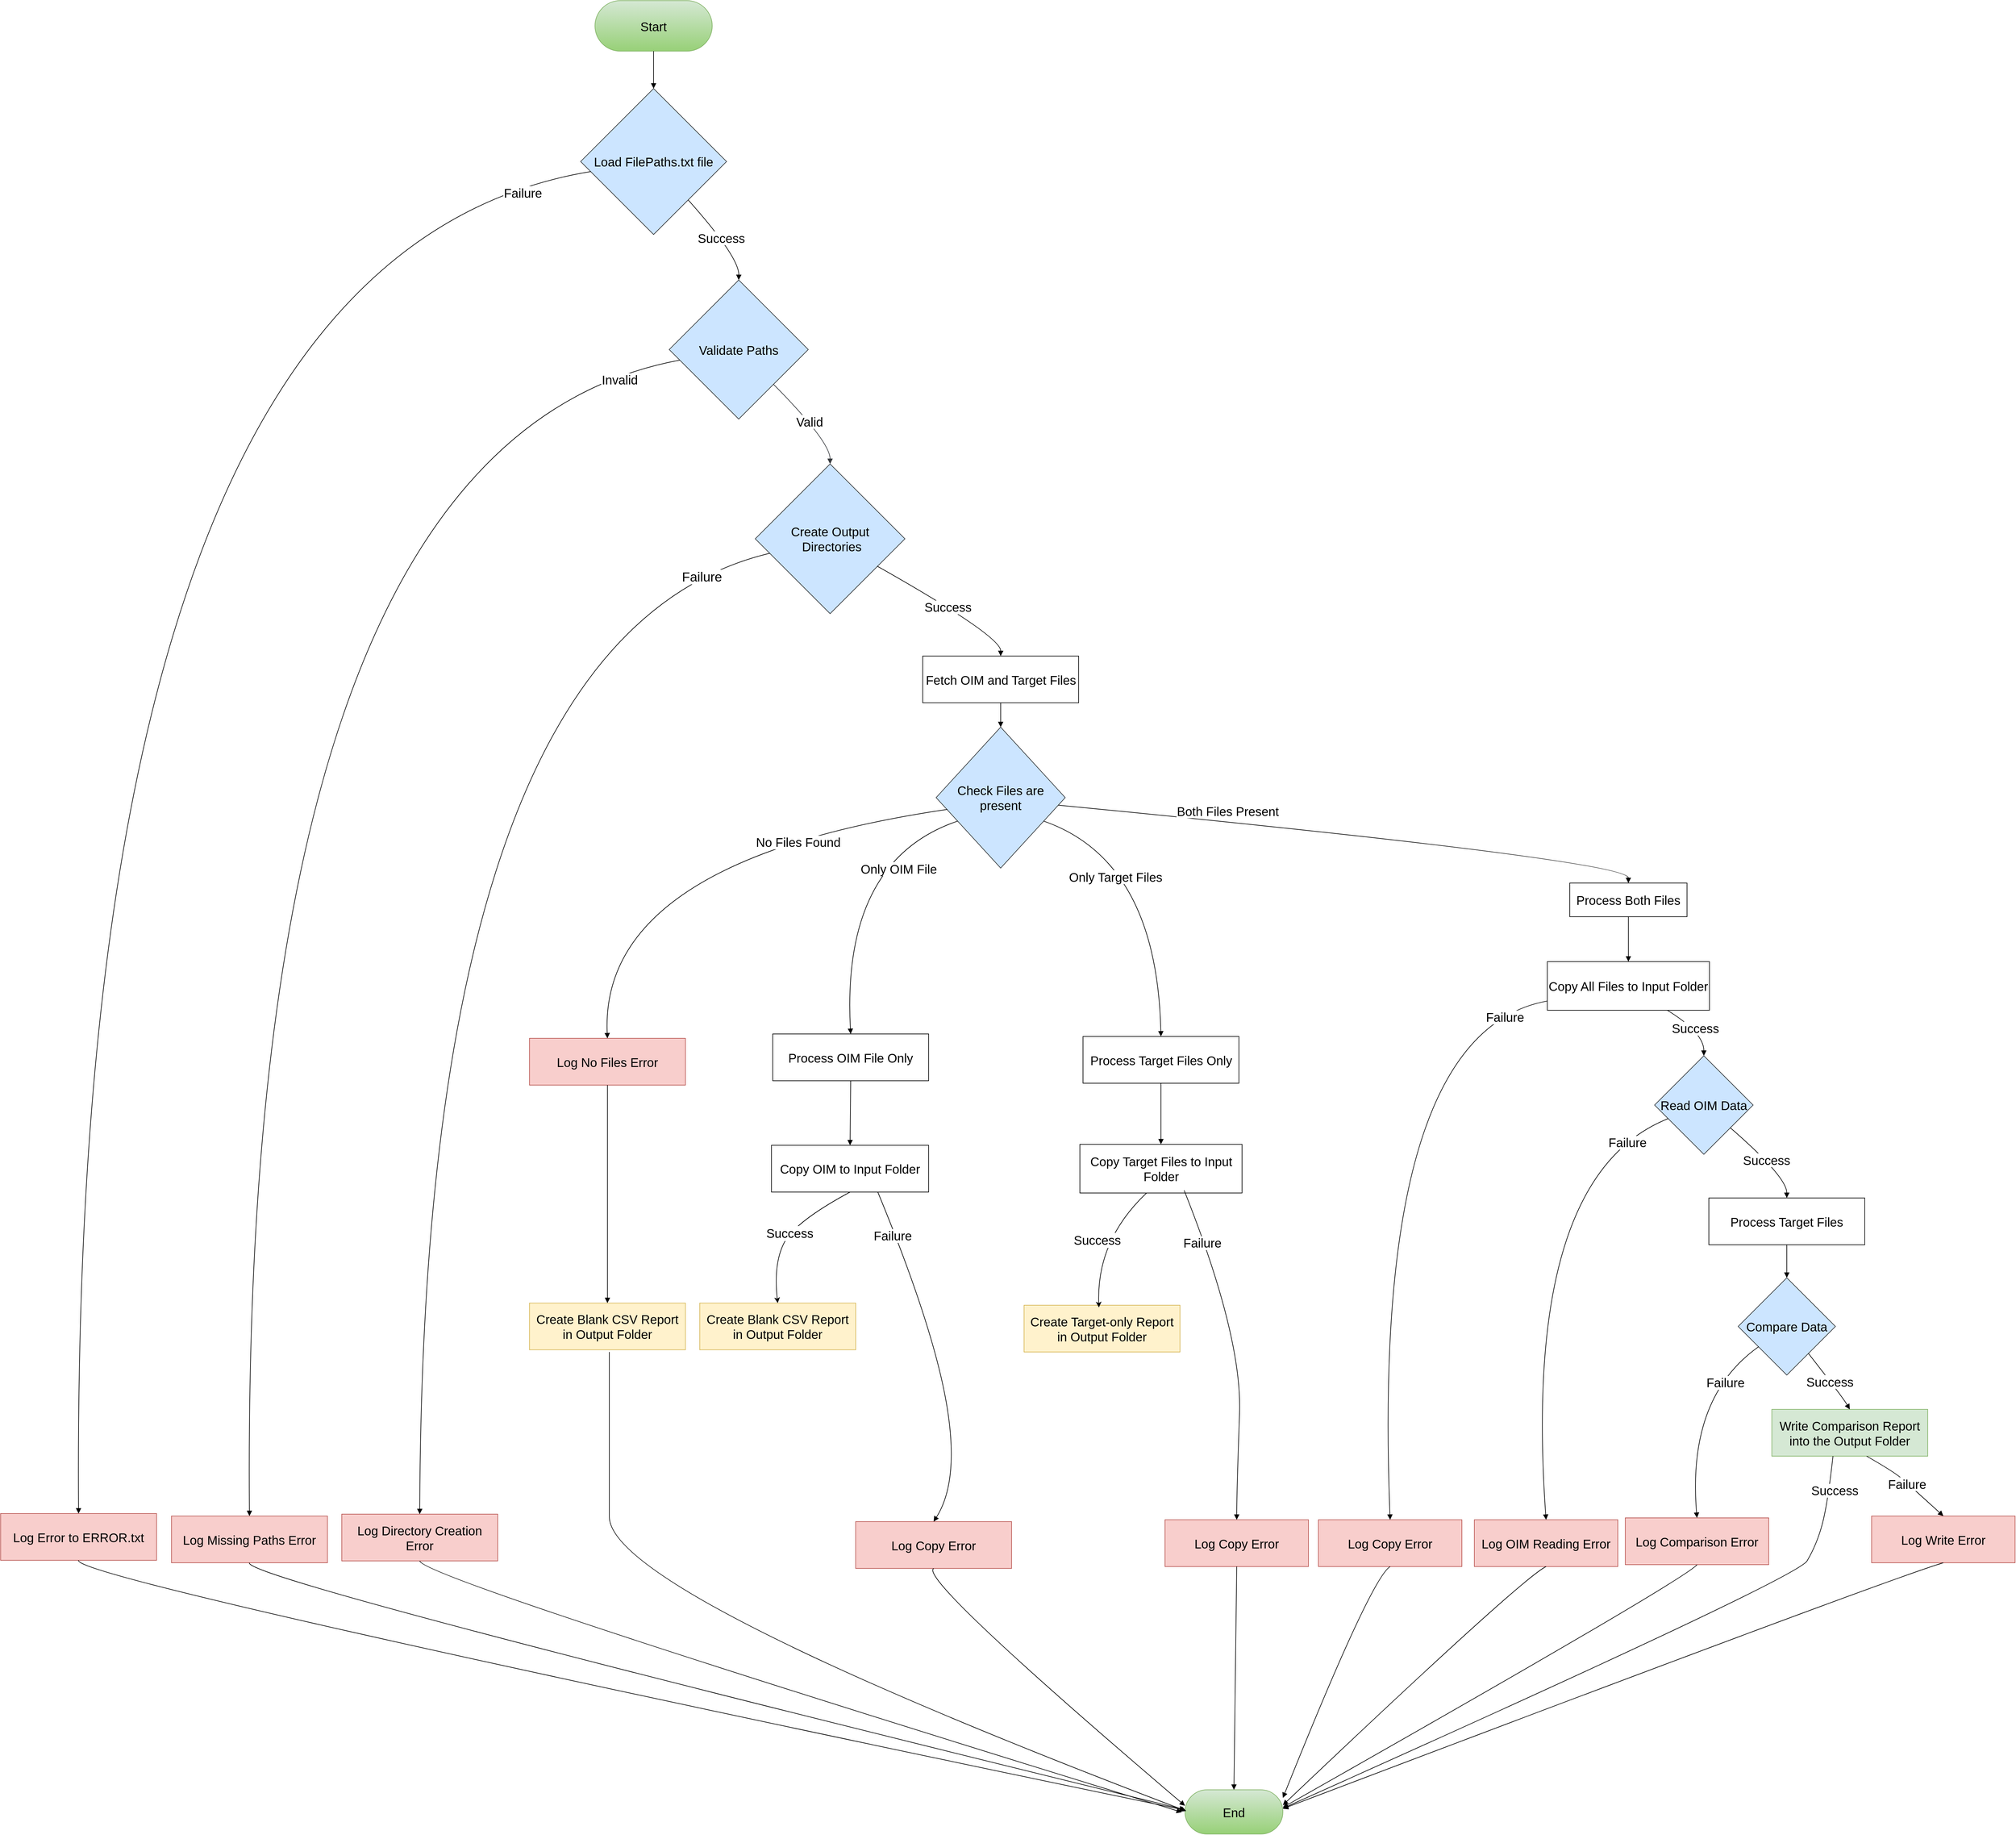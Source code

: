 <mxfile version="26.0.14">
  <diagram name="Page-1" id="F13Jd97T5v3C7AuD_D76">
    <mxGraphModel dx="3225" dy="1793" grid="0" gridSize="10" guides="1" tooltips="1" connect="1" arrows="1" fold="1" page="0" pageScale="1" pageWidth="827" pageHeight="1169" math="0" shadow="0">
      <root>
        <mxCell id="0" />
        <mxCell id="1" parent="0" />
        <mxCell id="seMniXO0PVON4g9_i5uN-2" value="Start" style="rounded=1;whiteSpace=wrap;arcSize=50;strokeWidth=1;fontSize=20;fillColor=#d5e8d4;gradientColor=#97d077;strokeColor=#82b366;" vertex="1" parent="1">
          <mxGeometry x="973" y="-32" width="188" height="81" as="geometry" />
        </mxCell>
        <mxCell id="seMniXO0PVON4g9_i5uN-3" value="Load FilePaths.txt file" style="rhombus;strokeWidth=1;whiteSpace=wrap;fontSize=20;fillColor=#cce5ff;strokeColor=#36393d;" vertex="1" parent="1">
          <mxGeometry x="950" y="109" width="234" height="234" as="geometry" />
        </mxCell>
        <mxCell id="seMniXO0PVON4g9_i5uN-4" value="Validate Paths" style="rhombus;strokeWidth=1;whiteSpace=wrap;fontSize=20;fillColor=#cce5ff;strokeColor=#36393d;" vertex="1" parent="1">
          <mxGeometry x="1092" y="416" width="223" height="223" as="geometry" />
        </mxCell>
        <mxCell id="seMniXO0PVON4g9_i5uN-5" value="Log Error to ERROR.txt" style="whiteSpace=wrap;strokeWidth=1;fontSize=20;fillColor=#f8cecc;strokeColor=#b85450;" vertex="1" parent="1">
          <mxGeometry x="20" y="2394" width="250" height="75" as="geometry" />
        </mxCell>
        <mxCell id="seMniXO0PVON4g9_i5uN-6" value="End" style="rounded=1;whiteSpace=wrap;arcSize=50;strokeWidth=1;fontSize=20;fillColor=#d5e8d4;gradientColor=#97d077;strokeColor=#82b366;" vertex="1" parent="1">
          <mxGeometry x="1919" y="2837" width="157" height="71" as="geometry" />
        </mxCell>
        <mxCell id="seMniXO0PVON4g9_i5uN-7" value="Create Output&#xa; Directories" style="rhombus;strokeWidth=1;whiteSpace=wrap;fontSize=20;fillColor=#cce5ff;strokeColor=#36393d;" vertex="1" parent="1">
          <mxGeometry x="1230" y="711" width="240" height="240" as="geometry" />
        </mxCell>
        <mxCell id="seMniXO0PVON4g9_i5uN-8" value="Log Missing Paths Error" style="whiteSpace=wrap;strokeWidth=1;fontSize=20;fillColor=#f8cecc;strokeColor=#b85450;" vertex="1" parent="1">
          <mxGeometry x="294" y="2398" width="250" height="75" as="geometry" />
        </mxCell>
        <mxCell id="seMniXO0PVON4g9_i5uN-9" value="Fetch OIM and Target Files" style="whiteSpace=wrap;strokeWidth=1;fontSize=20;" vertex="1" parent="1">
          <mxGeometry x="1498.5" y="1019" width="250" height="75" as="geometry" />
        </mxCell>
        <mxCell id="seMniXO0PVON4g9_i5uN-10" value="Log Directory Creation Error" style="whiteSpace=wrap;strokeWidth=1;fontSize=20;fillColor=#f8cecc;strokeColor=#b85450;" vertex="1" parent="1">
          <mxGeometry x="567" y="2395" width="250" height="75" as="geometry" />
        </mxCell>
        <mxCell id="seMniXO0PVON4g9_i5uN-11" value="Check Files are present" style="rhombus;strokeWidth=1;whiteSpace=wrap;fontSize=20;fillColor=#cce5ff;strokeColor=#36393d;" vertex="1" parent="1">
          <mxGeometry x="1520" y="1133" width="207" height="226" as="geometry" />
        </mxCell>
        <mxCell id="seMniXO0PVON4g9_i5uN-12" value="Log No Files Error" style="whiteSpace=wrap;strokeWidth=1;fontSize=20;fillColor=#f8cecc;strokeColor=#b85450;" vertex="1" parent="1">
          <mxGeometry x="868" y="1632" width="250" height="75" as="geometry" />
        </mxCell>
        <mxCell id="seMniXO0PVON4g9_i5uN-13" value="Create Blank CSV Report&#xa;in Output Folder" style="whiteSpace=wrap;strokeWidth=1;fontSize=20;fillColor=#fff2cc;strokeColor=#d6b656;" vertex="1" parent="1">
          <mxGeometry x="868" y="2056.5" width="250" height="75" as="geometry" />
        </mxCell>
        <mxCell id="seMniXO0PVON4g9_i5uN-14" value="Process OIM File Only" style="whiteSpace=wrap;strokeWidth=1;fontSize=20;" vertex="1" parent="1">
          <mxGeometry x="1258" y="1625" width="250" height="75" as="geometry" />
        </mxCell>
        <mxCell id="seMniXO0PVON4g9_i5uN-15" value="Copy OIM to Input Folder" style="whiteSpace=wrap;strokeWidth=1;fontSize=20;" vertex="1" parent="1">
          <mxGeometry x="1256" y="1803.5" width="252" height="75" as="geometry" />
        </mxCell>
        <mxCell id="seMniXO0PVON4g9_i5uN-16" value="Create Blank CSV Report&#xa;in Output Folder" style="whiteSpace=wrap;strokeWidth=1;fontSize=20;fillColor=#fff2cc;strokeColor=#d6b656;" vertex="1" parent="1">
          <mxGeometry x="1141" y="2056.5" width="250" height="75" as="geometry" />
        </mxCell>
        <mxCell id="seMniXO0PVON4g9_i5uN-17" value="Log Copy Error" style="whiteSpace=wrap;strokeWidth=1;fontSize=20;fillColor=#f8cecc;strokeColor=#b85450;" vertex="1" parent="1">
          <mxGeometry x="1391" y="2407" width="250" height="75" as="geometry" />
        </mxCell>
        <mxCell id="seMniXO0PVON4g9_i5uN-18" value="Process Target Files Only" style="whiteSpace=wrap;strokeWidth=1;fontSize=20;" vertex="1" parent="1">
          <mxGeometry x="1755.5" y="1629" width="250" height="75" as="geometry" />
        </mxCell>
        <mxCell id="seMniXO0PVON4g9_i5uN-19" value="Copy Target Files to Input Folder" style="whiteSpace=wrap;strokeWidth=1;fontSize=20;" vertex="1" parent="1">
          <mxGeometry x="1750.5" y="1802" width="260" height="78" as="geometry" />
        </mxCell>
        <mxCell id="seMniXO0PVON4g9_i5uN-20" value="Create Target-only Report&#xa;in Output Folder" style="whiteSpace=wrap;strokeWidth=1;fontSize=20;fillColor=#fff2cc;strokeColor=#d6b656;" vertex="1" parent="1">
          <mxGeometry x="1661" y="2060" width="250" height="75" as="geometry" />
        </mxCell>
        <mxCell id="seMniXO0PVON4g9_i5uN-21" value="Log Copy Error" style="whiteSpace=wrap;strokeWidth=1;fontSize=20;fillColor=#f8cecc;strokeColor=#b85450;" vertex="1" parent="1">
          <mxGeometry x="1887" y="2404" width="230" height="75" as="geometry" />
        </mxCell>
        <mxCell id="seMniXO0PVON4g9_i5uN-22" value="Process Both Files" style="whiteSpace=wrap;strokeWidth=1;fontSize=20;" vertex="1" parent="1">
          <mxGeometry x="2536" y="1383" width="188" height="54" as="geometry" />
        </mxCell>
        <mxCell id="seMniXO0PVON4g9_i5uN-23" value="Copy All Files to Input Folder" style="whiteSpace=wrap;strokeWidth=1;fontSize=20;" vertex="1" parent="1">
          <mxGeometry x="2500" y="1509" width="260" height="78" as="geometry" />
        </mxCell>
        <mxCell id="seMniXO0PVON4g9_i5uN-24" value="Read OIM Data" style="rhombus;strokeWidth=1;whiteSpace=wrap;fontSize=20;fillColor=#cce5ff;strokeColor=#36393d;" vertex="1" parent="1">
          <mxGeometry x="2672" y="1660" width="158" height="158" as="geometry" />
        </mxCell>
        <mxCell id="seMniXO0PVON4g9_i5uN-25" value="Log Copy Error" style="whiteSpace=wrap;strokeWidth=1;fontSize=20;fillColor=#f8cecc;strokeColor=#b85450;" vertex="1" parent="1">
          <mxGeometry x="2133" y="2404" width="230" height="75" as="geometry" />
        </mxCell>
        <mxCell id="seMniXO0PVON4g9_i5uN-26" value="Process Target Files" style="whiteSpace=wrap;strokeWidth=1;fontSize=20;" vertex="1" parent="1">
          <mxGeometry x="2759" y="1888" width="250" height="75" as="geometry" />
        </mxCell>
        <mxCell id="seMniXO0PVON4g9_i5uN-27" value="Log OIM Reading Error" style="whiteSpace=wrap;strokeWidth=1;fontSize=20;fillColor=#f8cecc;strokeColor=#b85450;" vertex="1" parent="1">
          <mxGeometry x="2383" y="2404" width="230" height="75" as="geometry" />
        </mxCell>
        <mxCell id="seMniXO0PVON4g9_i5uN-28" value="Compare Data" style="rhombus;strokeWidth=1;whiteSpace=wrap;fontSize=20;fillColor=#cce5ff;strokeColor=#36393d;" vertex="1" parent="1">
          <mxGeometry x="2806" y="2016" width="156" height="156" as="geometry" />
        </mxCell>
        <mxCell id="seMniXO0PVON4g9_i5uN-29" value="Write Comparison Report&#xa;into the Output Folder" style="whiteSpace=wrap;strokeWidth=1;fontSize=20;fillColor=#d5e8d4;strokeColor=#82b366;" vertex="1" parent="1">
          <mxGeometry x="2860" y="2227" width="250" height="75" as="geometry" />
        </mxCell>
        <mxCell id="seMniXO0PVON4g9_i5uN-30" value="Log Comparison Error" style="whiteSpace=wrap;strokeWidth=1;fontSize=20;fillColor=#f8cecc;strokeColor=#b85450;" vertex="1" parent="1">
          <mxGeometry x="2625" y="2401" width="230" height="75" as="geometry" />
        </mxCell>
        <mxCell id="seMniXO0PVON4g9_i5uN-31" value="Log Write Error" style="whiteSpace=wrap;strokeWidth=1;fontSize=20;fillColor=#f8cecc;strokeColor=#b85450;" vertex="1" parent="1">
          <mxGeometry x="3020" y="2398" width="230" height="75" as="geometry" />
        </mxCell>
        <mxCell id="seMniXO0PVON4g9_i5uN-32" value="" style="curved=1;startArrow=none;endArrow=block;exitX=0.5;exitY=1;entryX=0.5;entryY=0;rounded=0;strokeWidth=1;fontSize=20;" edge="1" parent="1" source="seMniXO0PVON4g9_i5uN-2" target="seMniXO0PVON4g9_i5uN-3">
          <mxGeometry relative="1" as="geometry">
            <Array as="points" />
          </mxGeometry>
        </mxCell>
        <mxCell id="seMniXO0PVON4g9_i5uN-33" value="Success" style="curved=1;startArrow=none;endArrow=block;exitX=0.95;exitY=1;entryX=0.5;entryY=0;rounded=0;strokeWidth=1;fontSize=20;" edge="1" parent="1" source="seMniXO0PVON4g9_i5uN-3" target="seMniXO0PVON4g9_i5uN-4">
          <mxGeometry relative="1" as="geometry">
            <Array as="points">
              <mxPoint x="1204" y="379" />
            </Array>
          </mxGeometry>
        </mxCell>
        <mxCell id="seMniXO0PVON4g9_i5uN-34" value="Failure" style="curved=1;startArrow=none;endArrow=block;exitX=0;exitY=0.58;entryX=0.5;entryY=-0.01;rounded=0;strokeWidth=1;fontSize=20;" edge="1" parent="1" source="seMniXO0PVON4g9_i5uN-3" target="seMniXO0PVON4g9_i5uN-5">
          <mxGeometry x="-0.922" y="15" relative="1" as="geometry">
            <Array as="points">
              <mxPoint x="132" y="379" />
            </Array>
            <mxPoint x="-1" as="offset" />
          </mxGeometry>
        </mxCell>
        <mxCell id="seMniXO0PVON4g9_i5uN-35" value="" style="curved=1;startArrow=none;endArrow=block;exitX=0.5;exitY=0.99;entryX=0;entryY=0.46;rounded=0;strokeWidth=1;fontSize=20;" edge="1" parent="1" source="seMniXO0PVON4g9_i5uN-5" target="seMniXO0PVON4g9_i5uN-6">
          <mxGeometry relative="1" as="geometry">
            <Array as="points">
              <mxPoint x="132" y="2498" />
            </Array>
          </mxGeometry>
        </mxCell>
        <mxCell id="seMniXO0PVON4g9_i5uN-36" value="Valid" style="curved=1;startArrow=none;endArrow=block;exitX=1;exitY=1;entryX=0.5;entryY=0;rounded=0;strokeWidth=1;fontSize=20;fillColor=#cce5ff;strokeColor=#36393d;" edge="1" parent="1" source="seMniXO0PVON4g9_i5uN-4" target="seMniXO0PVON4g9_i5uN-7">
          <mxGeometry relative="1" as="geometry">
            <Array as="points">
              <mxPoint x="1350" y="675" />
            </Array>
          </mxGeometry>
        </mxCell>
        <mxCell id="seMniXO0PVON4g9_i5uN-37" value="Invalid" style="curved=1;startArrow=none;endArrow=block;exitX=0;exitY=0.59;entryX=0.5;entryY=-0.01;rounded=0;strokeWidth=1;fontSize=20;" edge="1" parent="1" source="seMniXO0PVON4g9_i5uN-4" target="seMniXO0PVON4g9_i5uN-8">
          <mxGeometry x="-0.917" y="12" relative="1" as="geometry">
            <Array as="points">
              <mxPoint x="405" y="675" />
            </Array>
            <mxPoint x="1" as="offset" />
          </mxGeometry>
        </mxCell>
        <mxCell id="seMniXO0PVON4g9_i5uN-38" value="" style="curved=1;startArrow=none;endArrow=block;exitX=0.5;exitY=0.99;entryX=0;entryY=0.45;rounded=0;strokeWidth=1;fontSize=20;" edge="1" parent="1" source="seMniXO0PVON4g9_i5uN-8" target="seMniXO0PVON4g9_i5uN-6">
          <mxGeometry relative="1" as="geometry">
            <Array as="points">
              <mxPoint x="405" y="2498" />
            </Array>
          </mxGeometry>
        </mxCell>
        <mxCell id="seMniXO0PVON4g9_i5uN-39" value="Success" style="curved=1;startArrow=none;endArrow=block;exitX=1;exitY=0.79;entryX=0.5;entryY=-0.01;rounded=0;strokeWidth=1;fontSize=20;" edge="1" parent="1" source="seMniXO0PVON4g9_i5uN-7" target="seMniXO0PVON4g9_i5uN-9">
          <mxGeometry relative="1" as="geometry">
            <Array as="points">
              <mxPoint x="1624" y="987" />
            </Array>
          </mxGeometry>
        </mxCell>
        <mxCell id="seMniXO0PVON4g9_i5uN-40" value="Failure" style="curved=1;startArrow=none;endArrow=block;exitX=0;exitY=0.62;entryX=0.5;entryY=0;rounded=0;strokeWidth=1;fontSize=21;" edge="1" parent="1" source="seMniXO0PVON4g9_i5uN-7" target="seMniXO0PVON4g9_i5uN-10">
          <mxGeometry x="-0.886" y="10" relative="1" as="geometry">
            <Array as="points">
              <mxPoint x="697" y="987" />
            </Array>
            <mxPoint x="-1" as="offset" />
          </mxGeometry>
        </mxCell>
        <mxCell id="seMniXO0PVON4g9_i5uN-41" value="" style="curved=1;startArrow=none;endArrow=block;exitX=0.5;exitY=1;rounded=0;strokeWidth=1;fontSize=20;" edge="1" parent="1" source="seMniXO0PVON4g9_i5uN-10">
          <mxGeometry relative="1" as="geometry">
            <Array as="points">
              <mxPoint x="697" y="2498" />
            </Array>
            <mxPoint x="1914" y="2873" as="targetPoint" />
          </mxGeometry>
        </mxCell>
        <mxCell id="seMniXO0PVON4g9_i5uN-42" value="" style="curved=1;startArrow=none;endArrow=block;exitX=0.5;exitY=0.99;entryX=0.5;entryY=0;rounded=0;strokeWidth=1;fontSize=20;" edge="1" parent="1" source="seMniXO0PVON4g9_i5uN-9" target="seMniXO0PVON4g9_i5uN-11">
          <mxGeometry relative="1" as="geometry">
            <Array as="points" />
          </mxGeometry>
        </mxCell>
        <mxCell id="seMniXO0PVON4g9_i5uN-43" value="No Files Found" style="curved=1;startArrow=none;endArrow=block;exitX=0;exitY=0.6;entryX=0.5;entryY=0;rounded=0;strokeWidth=1;fontSize=20;entryDx=0;entryDy=0;" edge="1" parent="1" target="seMniXO0PVON4g9_i5uN-12">
          <mxGeometry x="-0.426" y="16" relative="1" as="geometry">
            <Array as="points">
              <mxPoint x="979.88" y="1347" />
            </Array>
            <mxPoint x="1538.13" y="1264.833" as="sourcePoint" />
            <mxPoint x="1027.88" y="1629.0" as="targetPoint" />
            <mxPoint as="offset" />
          </mxGeometry>
        </mxCell>
        <mxCell id="seMniXO0PVON4g9_i5uN-44" value="" style="curved=1;startArrow=none;endArrow=block;exitX=0.5;exitY=1.01;entryX=0.5;entryY=0;rounded=0;strokeWidth=1;fontSize=20;entryDx=0;entryDy=0;" edge="1" parent="1" source="seMniXO0PVON4g9_i5uN-12" target="seMniXO0PVON4g9_i5uN-13">
          <mxGeometry relative="1" as="geometry">
            <Array as="points" />
          </mxGeometry>
        </mxCell>
        <mxCell id="seMniXO0PVON4g9_i5uN-45" value="" style="curved=1;startArrow=none;endArrow=block;rounded=0;strokeWidth=1;fontSize=20;" edge="1" parent="1">
          <mxGeometry relative="1" as="geometry">
            <Array as="points">
              <mxPoint x="996" y="2279" />
              <mxPoint x="996" y="2519" />
            </Array>
            <mxPoint x="996" y="2135" as="sourcePoint" />
            <mxPoint x="1921" y="2871" as="targetPoint" />
          </mxGeometry>
        </mxCell>
        <mxCell id="seMniXO0PVON4g9_i5uN-46" value="Only OIM File" style="curved=1;startArrow=none;endArrow=block;exitX=0;exitY=0.75;entryX=0.5;entryY=0;rounded=0;strokeWidth=1;fontSize=20;" edge="1" parent="1" source="seMniXO0PVON4g9_i5uN-11" target="seMniXO0PVON4g9_i5uN-14">
          <mxGeometry x="-0.522" y="41" relative="1" as="geometry">
            <Array as="points">
              <mxPoint x="1368" y="1347" />
            </Array>
            <mxPoint as="offset" />
          </mxGeometry>
        </mxCell>
        <mxCell id="seMniXO0PVON4g9_i5uN-47" value="" style="curved=1;startArrow=none;endArrow=block;exitX=0.5;exitY=1;entryX=0.5;entryY=0.01;rounded=0;strokeWidth=1;fontSize=20;" edge="1" parent="1" source="seMniXO0PVON4g9_i5uN-14" target="seMniXO0PVON4g9_i5uN-15">
          <mxGeometry relative="1" as="geometry">
            <Array as="points" />
          </mxGeometry>
        </mxCell>
        <mxCell id="seMniXO0PVON4g9_i5uN-49" value="Failure" style="curved=1;startArrow=none;endArrow=block;exitX=0.68;exitY=1.01;entryX=0.5;entryY=-0.01;rounded=0;strokeWidth=1;fontSize=20;" edge="1" parent="1" source="seMniXO0PVON4g9_i5uN-15" target="seMniXO0PVON4g9_i5uN-17">
          <mxGeometry x="-0.741" y="-3" relative="1" as="geometry">
            <Array as="points">
              <mxPoint x="1515" y="2093" />
              <mxPoint x="1558" y="2341" />
            </Array>
            <mxPoint x="-1" as="offset" />
          </mxGeometry>
        </mxCell>
        <mxCell id="seMniXO0PVON4g9_i5uN-50" value="" style="curved=1;startArrow=none;endArrow=block;exitX=0.5;exitY=0.99;entryX=0;entryY=0.36;rounded=0;strokeWidth=1;fontSize=20;" edge="1" parent="1" source="seMniXO0PVON4g9_i5uN-17" target="seMniXO0PVON4g9_i5uN-6">
          <mxGeometry relative="1" as="geometry">
            <Array as="points">
              <mxPoint x="1491" y="2498" />
            </Array>
          </mxGeometry>
        </mxCell>
        <mxCell id="seMniXO0PVON4g9_i5uN-51" value="Only Target Files" style="curved=1;startArrow=none;endArrow=block;exitX=1;exitY=0.75;entryX=0.5;entryY=0;rounded=0;strokeWidth=1;fontSize=20;" edge="1" parent="1" source="seMniXO0PVON4g9_i5uN-11" target="seMniXO0PVON4g9_i5uN-18">
          <mxGeometry x="-0.413" y="-45" relative="1" as="geometry">
            <Array as="points">
              <mxPoint x="1874" y="1347" />
            </Array>
            <mxPoint x="-1" as="offset" />
          </mxGeometry>
        </mxCell>
        <mxCell id="seMniXO0PVON4g9_i5uN-52" value="" style="curved=1;startArrow=none;endArrow=block;exitX=0.5;exitY=1;entryX=0.5;entryY=0;rounded=0;strokeWidth=1;fontSize=20;" edge="1" parent="1" source="seMniXO0PVON4g9_i5uN-18" target="seMniXO0PVON4g9_i5uN-19">
          <mxGeometry relative="1" as="geometry">
            <Array as="points" />
          </mxGeometry>
        </mxCell>
        <mxCell id="seMniXO0PVON4g9_i5uN-54" value="Failure" style="curved=1;startArrow=none;endArrow=block;exitX=0.643;exitY=0.946;entryX=0.5;entryY=-0.01;rounded=0;strokeWidth=1;fontSize=20;exitDx=0;exitDy=0;exitPerimeter=0;" edge="1" parent="1" source="seMniXO0PVON4g9_i5uN-19" target="seMniXO0PVON4g9_i5uN-21">
          <mxGeometry x="-0.681" y="-3" relative="1" as="geometry">
            <Array as="points">
              <mxPoint x="2011" y="2110" />
              <mxPoint x="2002" y="2358" />
            </Array>
            <mxPoint y="1" as="offset" />
          </mxGeometry>
        </mxCell>
        <mxCell id="seMniXO0PVON4g9_i5uN-55" value="" style="curved=1;startArrow=none;endArrow=block;exitX=0.5;exitY=0.99;entryX=0.5;entryY=-0.01;rounded=0;strokeWidth=1;fontSize=20;" edge="1" parent="1" source="seMniXO0PVON4g9_i5uN-21" target="seMniXO0PVON4g9_i5uN-6">
          <mxGeometry relative="1" as="geometry">
            <Array as="points" />
          </mxGeometry>
        </mxCell>
        <mxCell id="seMniXO0PVON4g9_i5uN-56" value="Both Files Present" style="curved=1;startArrow=none;endArrow=block;exitX=1;exitY=0.56;entryX=0.5;entryY=0;rounded=0;strokeWidth=1;fontSize=20;" edge="1" parent="1" source="seMniXO0PVON4g9_i5uN-11" target="seMniXO0PVON4g9_i5uN-22">
          <mxGeometry x="-0.433" y="18" relative="1" as="geometry">
            <Array as="points">
              <mxPoint x="2630" y="1347" />
            </Array>
            <mxPoint x="1" as="offset" />
          </mxGeometry>
        </mxCell>
        <mxCell id="seMniXO0PVON4g9_i5uN-57" value="" style="curved=1;startArrow=none;endArrow=block;exitX=0.5;exitY=1;entryX=0.5;entryY=0;rounded=0;strokeWidth=1;fontSize=20;" edge="1" parent="1" source="seMniXO0PVON4g9_i5uN-22" target="seMniXO0PVON4g9_i5uN-23">
          <mxGeometry relative="1" as="geometry">
            <Array as="points" />
          </mxGeometry>
        </mxCell>
        <mxCell id="seMniXO0PVON4g9_i5uN-58" value="Success" style="curved=1;startArrow=none;endArrow=block;exitX=0.74;exitY=1;entryX=0.5;entryY=0;rounded=0;strokeWidth=1;fontSize=20;" edge="1" parent="1" source="seMniXO0PVON4g9_i5uN-23" target="seMniXO0PVON4g9_i5uN-24">
          <mxGeometry relative="1" as="geometry">
            <Array as="points">
              <mxPoint x="2751" y="1623" />
            </Array>
          </mxGeometry>
        </mxCell>
        <mxCell id="seMniXO0PVON4g9_i5uN-59" value="Failure" style="curved=1;startArrow=none;endArrow=block;exitX=0;exitY=0.81;entryX=0.5;entryY=-0.01;rounded=0;strokeWidth=1;fontSize=20;" edge="1" parent="1" source="seMniXO0PVON4g9_i5uN-23" target="seMniXO0PVON4g9_i5uN-25">
          <mxGeometry x="-0.865" y="12" relative="1" as="geometry">
            <Array as="points">
              <mxPoint x="2217" y="1623" />
            </Array>
            <mxPoint x="1" as="offset" />
          </mxGeometry>
        </mxCell>
        <mxCell id="seMniXO0PVON4g9_i5uN-60" value="" style="curved=1;startArrow=none;endArrow=block;exitX=0.5;exitY=0.99;entryX=0.99;entryY=0.19;rounded=0;strokeWidth=1;fontSize=20;" edge="1" parent="1" source="seMniXO0PVON4g9_i5uN-25" target="seMniXO0PVON4g9_i5uN-6">
          <mxGeometry relative="1" as="geometry">
            <Array as="points">
              <mxPoint x="2217" y="2498" />
            </Array>
          </mxGeometry>
        </mxCell>
        <mxCell id="seMniXO0PVON4g9_i5uN-61" value="Success" style="curved=1;startArrow=none;endArrow=block;exitX=1;exitY=0.93;entryX=0.5;entryY=0;rounded=0;strokeWidth=1;fontSize=20;" edge="1" parent="1" source="seMniXO0PVON4g9_i5uN-24" target="seMniXO0PVON4g9_i5uN-26">
          <mxGeometry relative="1" as="geometry">
            <Array as="points">
              <mxPoint x="2884" y="1854" />
            </Array>
          </mxGeometry>
        </mxCell>
        <mxCell id="seMniXO0PVON4g9_i5uN-62" value="Failure" style="curved=1;startArrow=none;endArrow=block;exitX=0;exitY=0.69;entryX=0.5;entryY=-0.01;rounded=0;strokeWidth=1;fontSize=20;" edge="1" parent="1" source="seMniXO0PVON4g9_i5uN-24" target="seMniXO0PVON4g9_i5uN-27">
          <mxGeometry x="-0.814" y="10" relative="1" as="geometry">
            <Array as="points">
              <mxPoint x="2459" y="1854" />
            </Array>
            <mxPoint x="1" as="offset" />
          </mxGeometry>
        </mxCell>
        <mxCell id="seMniXO0PVON4g9_i5uN-63" value="" style="curved=1;startArrow=none;endArrow=block;exitX=0.5;exitY=0.99;entryX=0.99;entryY=0.35;rounded=0;strokeWidth=1;fontSize=20;" edge="1" parent="1" source="seMniXO0PVON4g9_i5uN-27" target="seMniXO0PVON4g9_i5uN-6">
          <mxGeometry relative="1" as="geometry">
            <Array as="points">
              <mxPoint x="2459" y="2498" />
            </Array>
          </mxGeometry>
        </mxCell>
        <mxCell id="seMniXO0PVON4g9_i5uN-64" value="" style="curved=1;startArrow=none;endArrow=block;exitX=0.5;exitY=1;entryX=0.5;entryY=0;rounded=0;strokeWidth=1;fontSize=20;" edge="1" parent="1" source="seMniXO0PVON4g9_i5uN-26" target="seMniXO0PVON4g9_i5uN-28">
          <mxGeometry relative="1" as="geometry">
            <Array as="points" />
          </mxGeometry>
        </mxCell>
        <mxCell id="seMniXO0PVON4g9_i5uN-65" value="Success" style="curved=1;startArrow=none;endArrow=block;exitX=0.9;exitY=1;entryX=0.5;entryY=0.01;rounded=0;strokeWidth=1;fontSize=20;" edge="1" parent="1" source="seMniXO0PVON4g9_i5uN-28" target="seMniXO0PVON4g9_i5uN-29">
          <mxGeometry relative="1" as="geometry">
            <Array as="points">
              <mxPoint x="2974" y="2208" />
            </Array>
          </mxGeometry>
        </mxCell>
        <mxCell id="seMniXO0PVON4g9_i5uN-66" value="Failure" style="curved=1;startArrow=none;endArrow=block;exitX=0;exitY=0.86;entryX=0.5;entryY=-0.01;rounded=0;strokeWidth=1;fontSize=20;" edge="1" parent="1" source="seMniXO0PVON4g9_i5uN-28" target="seMniXO0PVON4g9_i5uN-30">
          <mxGeometry x="-0.548" y="15" relative="1" as="geometry">
            <Array as="points">
              <mxPoint x="2724" y="2208" />
            </Array>
            <mxPoint as="offset" />
          </mxGeometry>
        </mxCell>
        <mxCell id="seMniXO0PVON4g9_i5uN-67" value="" style="curved=1;startArrow=none;endArrow=block;exitX=0.5;exitY=0.99;entryX=0.99;entryY=0.4;rounded=0;strokeWidth=1;fontSize=20;" edge="1" parent="1" source="seMniXO0PVON4g9_i5uN-30" target="seMniXO0PVON4g9_i5uN-6">
          <mxGeometry relative="1" as="geometry">
            <Array as="points">
              <mxPoint x="2724" y="2498" />
            </Array>
          </mxGeometry>
        </mxCell>
        <mxCell id="seMniXO0PVON4g9_i5uN-68" value="Success" style="curved=1;startArrow=none;endArrow=block;exitX=0.39;exitY=1.01;entryX=0.99;entryY=0.42;rounded=0;strokeWidth=1;fontSize=20;" edge="1" parent="1" source="seMniXO0PVON4g9_i5uN-29" target="seMniXO0PVON4g9_i5uN-6">
          <mxGeometry x="-0.903" y="9" relative="1" as="geometry">
            <Array as="points">
              <mxPoint x="2950" y="2375" />
              <mxPoint x="2933" y="2442" />
              <mxPoint x="2900" y="2498" />
            </Array>
            <mxPoint y="-1" as="offset" />
          </mxGeometry>
        </mxCell>
        <mxCell id="seMniXO0PVON4g9_i5uN-69" value="Failure" style="curved=1;startArrow=none;endArrow=block;exitX=0.61;exitY=1.01;entryX=0.5;entryY=-0.01;rounded=0;strokeWidth=1;fontSize=20;" edge="1" parent="1" source="seMniXO0PVON4g9_i5uN-29" target="seMniXO0PVON4g9_i5uN-31">
          <mxGeometry relative="1" as="geometry">
            <Array as="points">
              <mxPoint x="3054" y="2326" />
              <mxPoint x="3079" y="2347" />
            </Array>
          </mxGeometry>
        </mxCell>
        <mxCell id="seMniXO0PVON4g9_i5uN-70" value="" style="curved=1;startArrow=none;endArrow=block;exitX=0.5;exitY=0.99;entryX=0.99;entryY=0.43;rounded=0;strokeWidth=1;fontSize=20;" edge="1" parent="1" source="seMniXO0PVON4g9_i5uN-31" target="seMniXO0PVON4g9_i5uN-6">
          <mxGeometry relative="1" as="geometry">
            <Array as="points">
              <mxPoint x="3049" y="2498" />
            </Array>
          </mxGeometry>
        </mxCell>
        <mxCell id="seMniXO0PVON4g9_i5uN-72" value="" style="endArrow=classic;html=1;rounded=0;exitX=0.5;exitY=1;exitDx=0;exitDy=0;entryX=0.5;entryY=0;entryDx=0;entryDy=0;curved=1;" edge="1" parent="1" source="seMniXO0PVON4g9_i5uN-15" target="seMniXO0PVON4g9_i5uN-16">
          <mxGeometry relative="1" as="geometry">
            <mxPoint x="1612" y="2163" as="sourcePoint" />
            <mxPoint x="1712" y="2163" as="targetPoint" />
            <Array as="points">
              <mxPoint x="1294" y="1926" />
              <mxPoint x="1259" y="1993" />
            </Array>
          </mxGeometry>
        </mxCell>
        <mxCell id="seMniXO0PVON4g9_i5uN-73" value="Success" style="edgeLabel;resizable=0;html=1;;align=center;verticalAlign=middle;fontSize=20;" connectable="0" vertex="1" parent="seMniXO0PVON4g9_i5uN-72">
          <mxGeometry relative="1" as="geometry" />
        </mxCell>
        <mxCell id="seMniXO0PVON4g9_i5uN-79" value="" style="endArrow=classic;html=1;rounded=0;entryX=0.459;entryY=0.024;entryDx=0;entryDy=0;entryPerimeter=0;exitX=0.391;exitY=0.979;exitDx=0;exitDy=0;exitPerimeter=0;curved=1;" edge="1" parent="1">
          <mxGeometry relative="1" as="geometry">
            <mxPoint x="1857.41" y="1880.002" as="sourcePoint" />
            <mxPoint x="1781" y="2063.44" as="targetPoint" />
            <Array as="points">
              <mxPoint x="1777" y="1956" />
            </Array>
          </mxGeometry>
        </mxCell>
        <mxCell id="seMniXO0PVON4g9_i5uN-80" value="&lt;font style=&quot;font-size: 20px;&quot;&gt;Success&lt;/font&gt;" style="edgeLabel;resizable=0;html=1;;align=center;verticalAlign=middle;" connectable="0" vertex="1" parent="seMniXO0PVON4g9_i5uN-79">
          <mxGeometry relative="1" as="geometry" />
        </mxCell>
      </root>
    </mxGraphModel>
  </diagram>
</mxfile>
